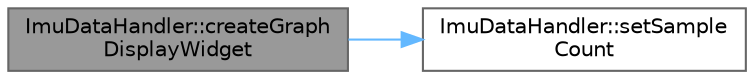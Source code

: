 digraph "ImuDataHandler::createGraphDisplayWidget"
{
 // LATEX_PDF_SIZE
  bgcolor="transparent";
  edge [fontname=Helvetica,fontsize=10,labelfontname=Helvetica,labelfontsize=10];
  node [fontname=Helvetica,fontsize=10,shape=box,height=0.2,width=0.4];
  rankdir="LR";
  Node1 [id="Node000001",label="ImuDataHandler::createGraph\lDisplayWidget",height=0.2,width=0.4,color="gray40", fillcolor="grey60", style="filled", fontcolor="black",tooltip="Tworzy widget wyświetlający historyczne dane sensorów w postaci wykresów."];
  Node1 -> Node2 [id="edge1_Node000001_Node000002",color="steelblue1",style="solid",tooltip=" "];
  Node2 [id="Node000002",label="ImuDataHandler::setSample\lCount",height=0.2,width=0.4,color="grey40", fillcolor="white", style="filled",URL="$class_imu_data_handler.html#ac6e9b4fe17a2bf511d67eba5c65b3e2c",tooltip="Ustawia liczbę próbek (historię) wyświetlanych na wykresach."];
}
